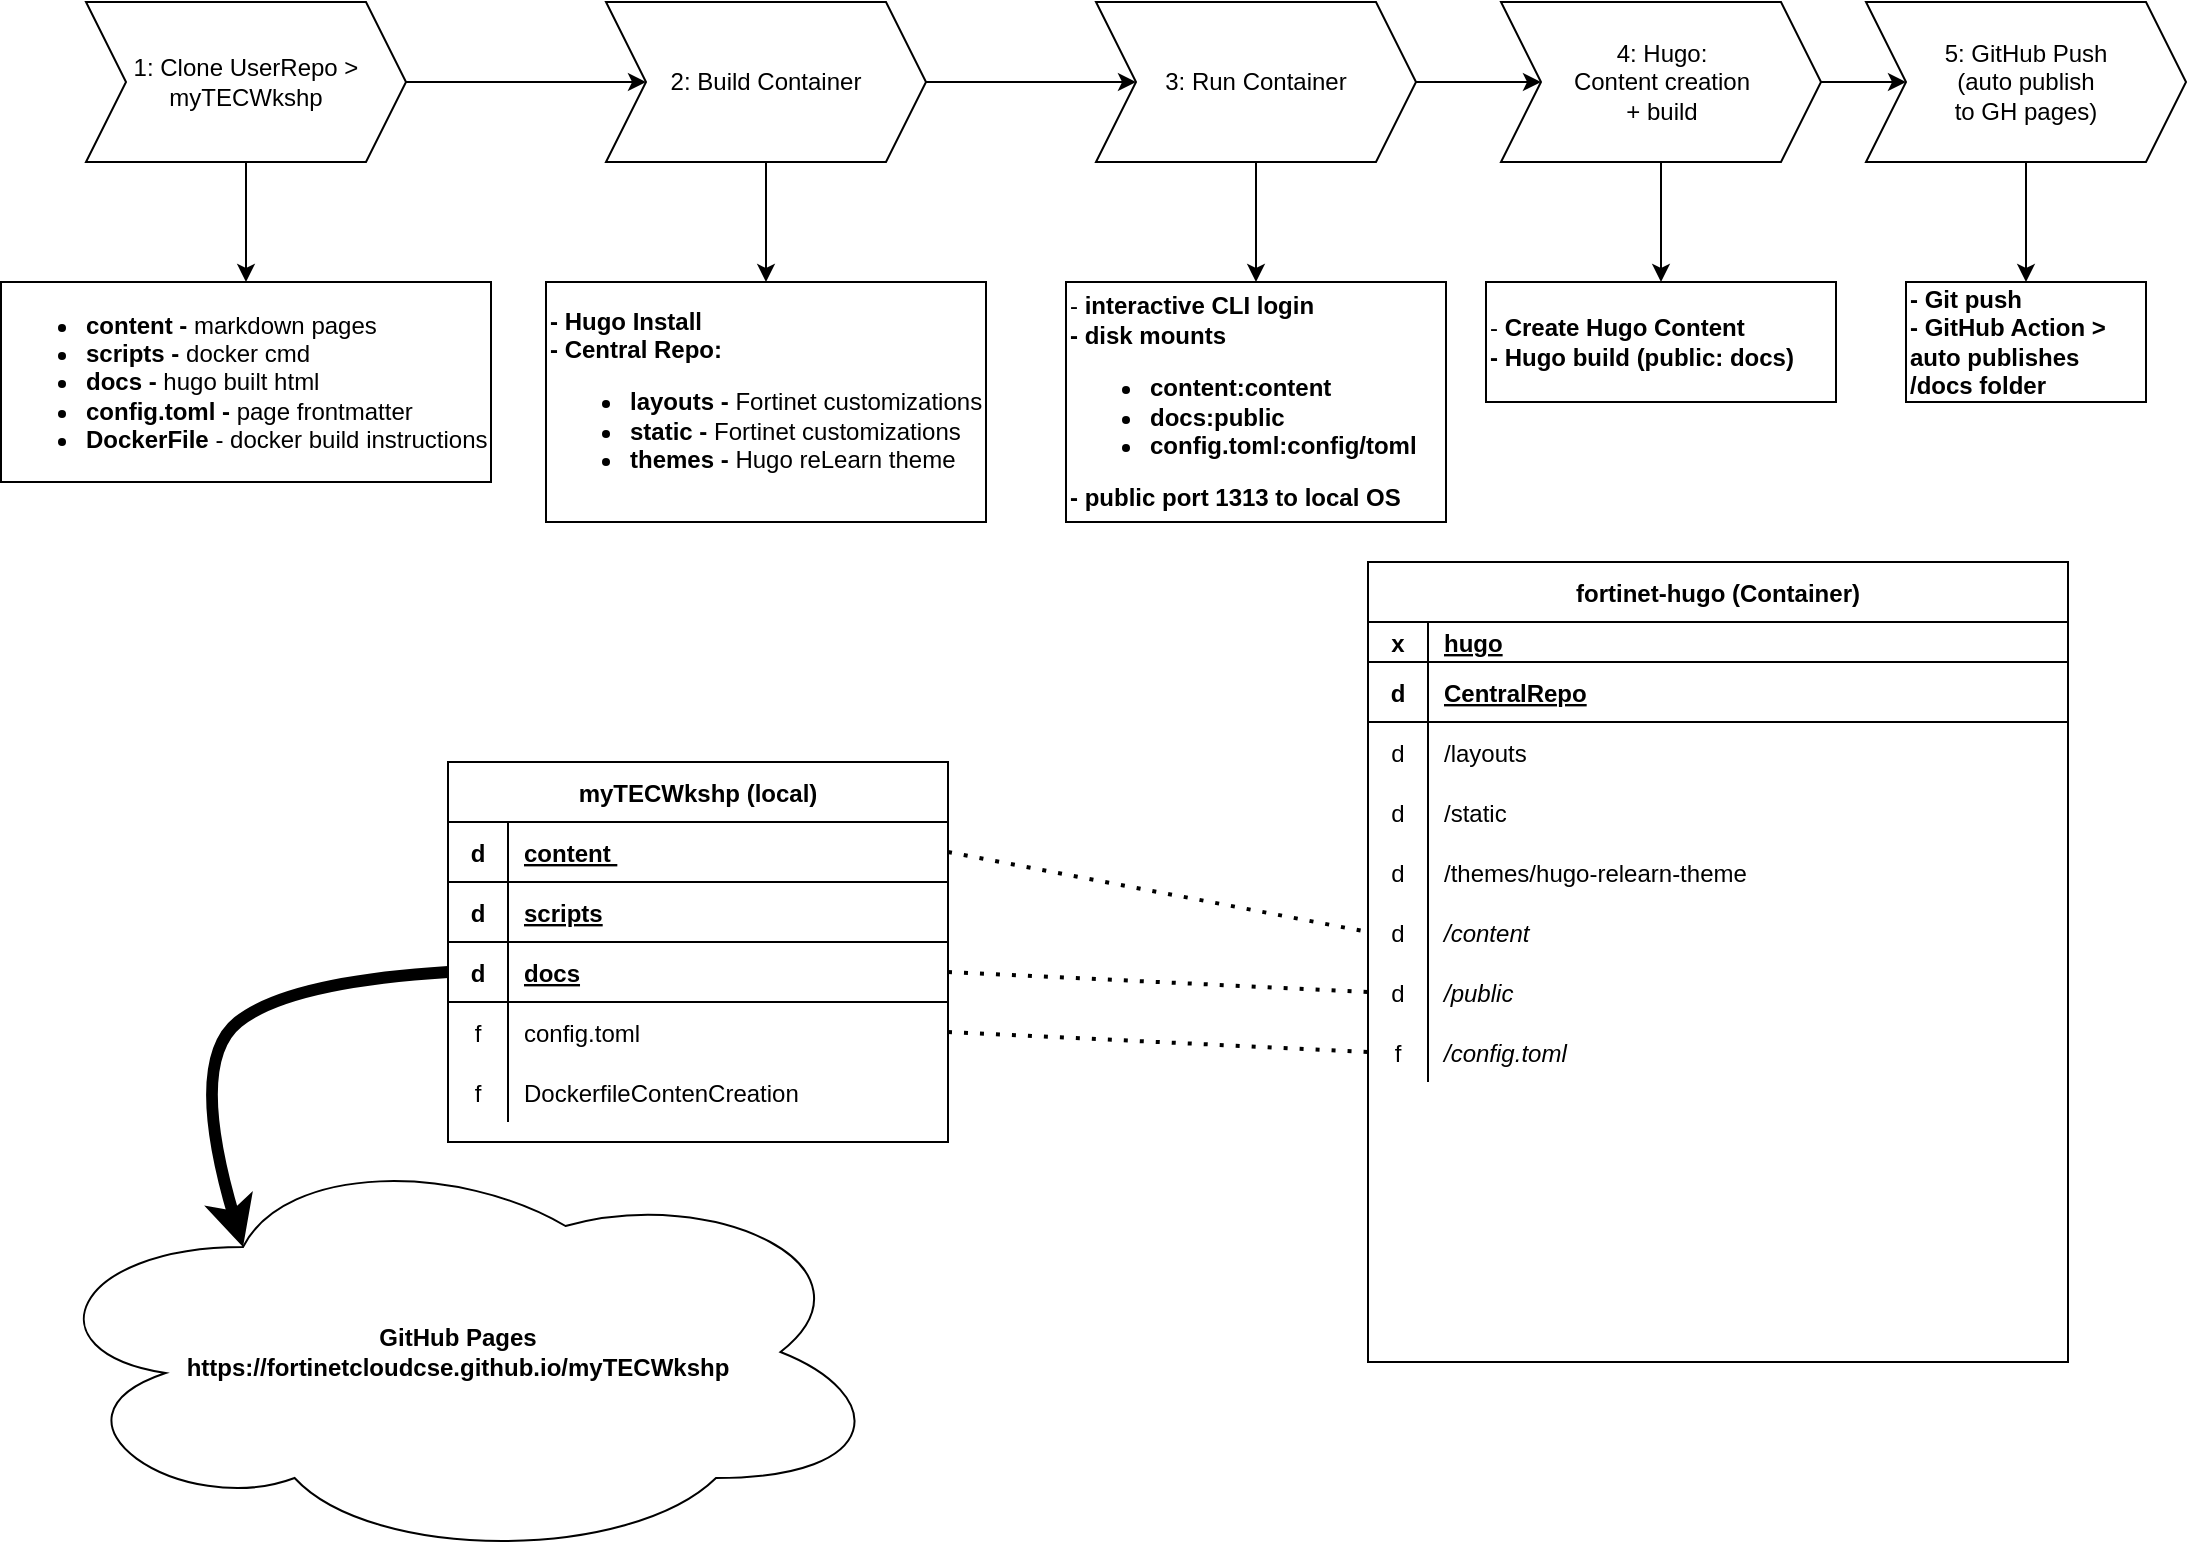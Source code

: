<mxfile version="21.2.8" type="device">
  <diagram id="R2lEEEUBdFMjLlhIrx00" name="Page-1">
    <mxGraphModel dx="1433" dy="1861" grid="1" gridSize="10" guides="1" tooltips="1" connect="1" arrows="1" fold="1" page="1" pageScale="1" pageWidth="1100" pageHeight="850" math="0" shadow="0" extFonts="Permanent Marker^https://fonts.googleapis.com/css?family=Permanent+Marker">
      <root>
        <mxCell id="0" />
        <mxCell id="1" parent="0" />
        <mxCell id="C-vyLk0tnHw3VtMMgP7b-13" value="fortinet-hugo (Container)" style="shape=table;startSize=30;container=1;collapsible=1;childLayout=tableLayout;fixedRows=1;rowLines=0;fontStyle=1;align=center;resizeLast=1;" parent="1" vertex="1">
          <mxGeometry x="690" y="320" width="350" height="400" as="geometry" />
        </mxCell>
        <mxCell id="C-vyLk0tnHw3VtMMgP7b-14" value="" style="shape=partialRectangle;collapsible=0;dropTarget=0;pointerEvents=0;fillColor=none;points=[[0,0.5],[1,0.5]];portConstraint=eastwest;top=0;left=0;right=0;bottom=1;" parent="C-vyLk0tnHw3VtMMgP7b-13" vertex="1">
          <mxGeometry y="30" width="350" height="20" as="geometry" />
        </mxCell>
        <mxCell id="C-vyLk0tnHw3VtMMgP7b-15" value="x" style="shape=partialRectangle;overflow=hidden;connectable=0;fillColor=none;top=0;left=0;bottom=0;right=0;fontStyle=1;" parent="C-vyLk0tnHw3VtMMgP7b-14" vertex="1">
          <mxGeometry width="30" height="20" as="geometry">
            <mxRectangle width="30" height="20" as="alternateBounds" />
          </mxGeometry>
        </mxCell>
        <mxCell id="C-vyLk0tnHw3VtMMgP7b-16" value="hugo" style="shape=partialRectangle;overflow=hidden;connectable=0;fillColor=none;top=0;left=0;bottom=0;right=0;align=left;spacingLeft=6;fontStyle=5;" parent="C-vyLk0tnHw3VtMMgP7b-14" vertex="1">
          <mxGeometry x="30" width="320" height="20" as="geometry">
            <mxRectangle width="320" height="20" as="alternateBounds" />
          </mxGeometry>
        </mxCell>
        <mxCell id="uD4EJLXwcY8p-qaZ7sZ1-4" value="" style="shape=partialRectangle;collapsible=0;dropTarget=0;pointerEvents=0;fillColor=none;points=[[0,0.5],[1,0.5]];portConstraint=eastwest;top=0;left=0;right=0;bottom=1;" vertex="1" parent="C-vyLk0tnHw3VtMMgP7b-13">
          <mxGeometry y="50" width="350" height="30" as="geometry" />
        </mxCell>
        <mxCell id="uD4EJLXwcY8p-qaZ7sZ1-5" value="d" style="shape=partialRectangle;overflow=hidden;connectable=0;fillColor=none;top=0;left=0;bottom=0;right=0;fontStyle=1;" vertex="1" parent="uD4EJLXwcY8p-qaZ7sZ1-4">
          <mxGeometry width="30" height="30" as="geometry">
            <mxRectangle width="30" height="30" as="alternateBounds" />
          </mxGeometry>
        </mxCell>
        <mxCell id="uD4EJLXwcY8p-qaZ7sZ1-6" value="CentralRepo" style="shape=partialRectangle;overflow=hidden;connectable=0;fillColor=none;top=0;left=0;bottom=0;right=0;align=left;spacingLeft=6;fontStyle=5;" vertex="1" parent="uD4EJLXwcY8p-qaZ7sZ1-4">
          <mxGeometry x="30" width="320" height="30" as="geometry">
            <mxRectangle width="320" height="30" as="alternateBounds" />
          </mxGeometry>
        </mxCell>
        <mxCell id="C-vyLk0tnHw3VtMMgP7b-6" value="" style="shape=partialRectangle;collapsible=0;dropTarget=0;pointerEvents=0;fillColor=none;points=[[0,0.5],[1,0.5]];portConstraint=eastwest;top=0;left=0;right=0;bottom=0;" parent="C-vyLk0tnHw3VtMMgP7b-13" vertex="1">
          <mxGeometry y="80" width="350" height="30" as="geometry" />
        </mxCell>
        <mxCell id="C-vyLk0tnHw3VtMMgP7b-7" value="d" style="shape=partialRectangle;overflow=hidden;connectable=0;fillColor=none;top=0;left=0;bottom=0;right=0;" parent="C-vyLk0tnHw3VtMMgP7b-6" vertex="1">
          <mxGeometry width="30" height="30" as="geometry">
            <mxRectangle width="30" height="30" as="alternateBounds" />
          </mxGeometry>
        </mxCell>
        <mxCell id="C-vyLk0tnHw3VtMMgP7b-8" value="/layouts" style="shape=partialRectangle;overflow=hidden;connectable=0;fillColor=none;top=0;left=0;bottom=0;right=0;align=left;spacingLeft=6;" parent="C-vyLk0tnHw3VtMMgP7b-6" vertex="1">
          <mxGeometry x="30" width="320" height="30" as="geometry">
            <mxRectangle width="320" height="30" as="alternateBounds" />
          </mxGeometry>
        </mxCell>
        <mxCell id="C-vyLk0tnHw3VtMMgP7b-9" value="" style="shape=partialRectangle;collapsible=0;dropTarget=0;pointerEvents=0;fillColor=none;points=[[0,0.5],[1,0.5]];portConstraint=eastwest;top=0;left=0;right=0;bottom=0;" parent="C-vyLk0tnHw3VtMMgP7b-13" vertex="1">
          <mxGeometry y="110" width="350" height="30" as="geometry" />
        </mxCell>
        <mxCell id="C-vyLk0tnHw3VtMMgP7b-10" value="d" style="shape=partialRectangle;overflow=hidden;connectable=0;fillColor=none;top=0;left=0;bottom=0;right=0;" parent="C-vyLk0tnHw3VtMMgP7b-9" vertex="1">
          <mxGeometry width="30" height="30" as="geometry">
            <mxRectangle width="30" height="30" as="alternateBounds" />
          </mxGeometry>
        </mxCell>
        <mxCell id="C-vyLk0tnHw3VtMMgP7b-11" value="/static" style="shape=partialRectangle;overflow=hidden;connectable=0;fillColor=none;top=0;left=0;bottom=0;right=0;align=left;spacingLeft=6;" parent="C-vyLk0tnHw3VtMMgP7b-9" vertex="1">
          <mxGeometry x="30" width="320" height="30" as="geometry">
            <mxRectangle width="320" height="30" as="alternateBounds" />
          </mxGeometry>
        </mxCell>
        <mxCell id="uD4EJLXwcY8p-qaZ7sZ1-16" value="" style="shape=partialRectangle;collapsible=0;dropTarget=0;pointerEvents=0;fillColor=none;points=[[0,0.5],[1,0.5]];portConstraint=eastwest;top=0;left=0;right=0;bottom=0;" vertex="1" parent="C-vyLk0tnHw3VtMMgP7b-13">
          <mxGeometry y="140" width="350" height="30" as="geometry" />
        </mxCell>
        <mxCell id="uD4EJLXwcY8p-qaZ7sZ1-17" value="d" style="shape=partialRectangle;overflow=hidden;connectable=0;fillColor=none;top=0;left=0;bottom=0;right=0;" vertex="1" parent="uD4EJLXwcY8p-qaZ7sZ1-16">
          <mxGeometry width="30" height="30" as="geometry">
            <mxRectangle width="30" height="30" as="alternateBounds" />
          </mxGeometry>
        </mxCell>
        <mxCell id="uD4EJLXwcY8p-qaZ7sZ1-18" value="/themes/hugo-relearn-theme" style="shape=partialRectangle;overflow=hidden;connectable=0;fillColor=none;top=0;left=0;bottom=0;right=0;align=left;spacingLeft=6;" vertex="1" parent="uD4EJLXwcY8p-qaZ7sZ1-16">
          <mxGeometry x="30" width="320" height="30" as="geometry">
            <mxRectangle width="320" height="30" as="alternateBounds" />
          </mxGeometry>
        </mxCell>
        <mxCell id="uD4EJLXwcY8p-qaZ7sZ1-24" value="" style="shape=partialRectangle;collapsible=0;dropTarget=0;pointerEvents=0;fillColor=none;points=[[0,0.5],[1,0.5]];portConstraint=eastwest;top=0;left=0;right=0;bottom=0;" vertex="1" parent="C-vyLk0tnHw3VtMMgP7b-13">
          <mxGeometry y="170" width="350" height="30" as="geometry" />
        </mxCell>
        <mxCell id="uD4EJLXwcY8p-qaZ7sZ1-25" value="d" style="shape=partialRectangle;overflow=hidden;connectable=0;fillColor=none;top=0;left=0;bottom=0;right=0;" vertex="1" parent="uD4EJLXwcY8p-qaZ7sZ1-24">
          <mxGeometry width="30" height="30" as="geometry">
            <mxRectangle width="30" height="30" as="alternateBounds" />
          </mxGeometry>
        </mxCell>
        <mxCell id="uD4EJLXwcY8p-qaZ7sZ1-26" value="/content" style="shape=partialRectangle;overflow=hidden;connectable=0;fillColor=none;top=0;left=0;bottom=0;right=0;align=left;spacingLeft=6;fontStyle=2" vertex="1" parent="uD4EJLXwcY8p-qaZ7sZ1-24">
          <mxGeometry x="30" width="320" height="30" as="geometry">
            <mxRectangle width="320" height="30" as="alternateBounds" />
          </mxGeometry>
        </mxCell>
        <mxCell id="uD4EJLXwcY8p-qaZ7sZ1-27" value="" style="shape=partialRectangle;collapsible=0;dropTarget=0;pointerEvents=0;fillColor=none;points=[[0,0.5],[1,0.5]];portConstraint=eastwest;top=0;left=0;right=0;bottom=0;" vertex="1" parent="C-vyLk0tnHw3VtMMgP7b-13">
          <mxGeometry y="200" width="350" height="30" as="geometry" />
        </mxCell>
        <mxCell id="uD4EJLXwcY8p-qaZ7sZ1-28" value="d" style="shape=partialRectangle;overflow=hidden;connectable=0;fillColor=none;top=0;left=0;bottom=0;right=0;" vertex="1" parent="uD4EJLXwcY8p-qaZ7sZ1-27">
          <mxGeometry width="30" height="30" as="geometry">
            <mxRectangle width="30" height="30" as="alternateBounds" />
          </mxGeometry>
        </mxCell>
        <mxCell id="uD4EJLXwcY8p-qaZ7sZ1-29" value="/public" style="shape=partialRectangle;overflow=hidden;connectable=0;fillColor=none;top=0;left=0;bottom=0;right=0;align=left;spacingLeft=6;fontStyle=2" vertex="1" parent="uD4EJLXwcY8p-qaZ7sZ1-27">
          <mxGeometry x="30" width="320" height="30" as="geometry">
            <mxRectangle width="320" height="30" as="alternateBounds" />
          </mxGeometry>
        </mxCell>
        <mxCell id="uD4EJLXwcY8p-qaZ7sZ1-30" value="" style="shape=partialRectangle;collapsible=0;dropTarget=0;pointerEvents=0;fillColor=none;points=[[0,0.5],[1,0.5]];portConstraint=eastwest;top=0;left=0;right=0;bottom=0;" vertex="1" parent="C-vyLk0tnHw3VtMMgP7b-13">
          <mxGeometry y="230" width="350" height="30" as="geometry" />
        </mxCell>
        <mxCell id="uD4EJLXwcY8p-qaZ7sZ1-31" value="f" style="shape=partialRectangle;overflow=hidden;connectable=0;fillColor=none;top=0;left=0;bottom=0;right=0;" vertex="1" parent="uD4EJLXwcY8p-qaZ7sZ1-30">
          <mxGeometry width="30" height="30" as="geometry">
            <mxRectangle width="30" height="30" as="alternateBounds" />
          </mxGeometry>
        </mxCell>
        <mxCell id="uD4EJLXwcY8p-qaZ7sZ1-32" value="/config.toml" style="shape=partialRectangle;overflow=hidden;connectable=0;fillColor=none;top=0;left=0;bottom=0;right=0;align=left;spacingLeft=6;fontStyle=2" vertex="1" parent="uD4EJLXwcY8p-qaZ7sZ1-30">
          <mxGeometry x="30" width="320" height="30" as="geometry">
            <mxRectangle width="320" height="30" as="alternateBounds" />
          </mxGeometry>
        </mxCell>
        <mxCell id="C-vyLk0tnHw3VtMMgP7b-23" value="myTECWkshp (local)" style="shape=table;startSize=30;container=1;collapsible=1;childLayout=tableLayout;fixedRows=1;rowLines=0;fontStyle=1;align=center;resizeLast=1;" parent="1" vertex="1">
          <mxGeometry x="230" y="420" width="250" height="190" as="geometry">
            <mxRectangle x="120" y="120" width="100" height="30" as="alternateBounds" />
          </mxGeometry>
        </mxCell>
        <mxCell id="C-vyLk0tnHw3VtMMgP7b-24" value="" style="shape=partialRectangle;collapsible=0;dropTarget=0;pointerEvents=0;fillColor=none;points=[[0,0.5],[1,0.5]];portConstraint=eastwest;top=0;left=0;right=0;bottom=1;" parent="C-vyLk0tnHw3VtMMgP7b-23" vertex="1">
          <mxGeometry y="30" width="250" height="30" as="geometry" />
        </mxCell>
        <mxCell id="C-vyLk0tnHw3VtMMgP7b-25" value="d" style="shape=partialRectangle;overflow=hidden;connectable=0;fillColor=none;top=0;left=0;bottom=0;right=0;fontStyle=1;" parent="C-vyLk0tnHw3VtMMgP7b-24" vertex="1">
          <mxGeometry width="30" height="30" as="geometry">
            <mxRectangle width="30" height="30" as="alternateBounds" />
          </mxGeometry>
        </mxCell>
        <mxCell id="C-vyLk0tnHw3VtMMgP7b-26" value="content " style="shape=partialRectangle;overflow=hidden;connectable=0;fillColor=none;top=0;left=0;bottom=0;right=0;align=left;spacingLeft=6;fontStyle=5;" parent="C-vyLk0tnHw3VtMMgP7b-24" vertex="1">
          <mxGeometry x="30" width="220" height="30" as="geometry">
            <mxRectangle width="220" height="30" as="alternateBounds" />
          </mxGeometry>
        </mxCell>
        <mxCell id="uD4EJLXwcY8p-qaZ7sZ1-7" value="" style="shape=partialRectangle;collapsible=0;dropTarget=0;pointerEvents=0;fillColor=none;points=[[0,0.5],[1,0.5]];portConstraint=eastwest;top=0;left=0;right=0;bottom=1;" vertex="1" parent="C-vyLk0tnHw3VtMMgP7b-23">
          <mxGeometry y="60" width="250" height="30" as="geometry" />
        </mxCell>
        <mxCell id="uD4EJLXwcY8p-qaZ7sZ1-8" value="d" style="shape=partialRectangle;overflow=hidden;connectable=0;fillColor=none;top=0;left=0;bottom=0;right=0;fontStyle=1;" vertex="1" parent="uD4EJLXwcY8p-qaZ7sZ1-7">
          <mxGeometry width="30" height="30" as="geometry">
            <mxRectangle width="30" height="30" as="alternateBounds" />
          </mxGeometry>
        </mxCell>
        <mxCell id="uD4EJLXwcY8p-qaZ7sZ1-9" value="scripts" style="shape=partialRectangle;overflow=hidden;connectable=0;fillColor=none;top=0;left=0;bottom=0;right=0;align=left;spacingLeft=6;fontStyle=5;" vertex="1" parent="uD4EJLXwcY8p-qaZ7sZ1-7">
          <mxGeometry x="30" width="220" height="30" as="geometry">
            <mxRectangle width="220" height="30" as="alternateBounds" />
          </mxGeometry>
        </mxCell>
        <mxCell id="uD4EJLXwcY8p-qaZ7sZ1-10" value="" style="shape=partialRectangle;collapsible=0;dropTarget=0;pointerEvents=0;fillColor=none;points=[[0,0.5],[1,0.5]];portConstraint=eastwest;top=0;left=0;right=0;bottom=1;" vertex="1" parent="C-vyLk0tnHw3VtMMgP7b-23">
          <mxGeometry y="90" width="250" height="30" as="geometry" />
        </mxCell>
        <mxCell id="uD4EJLXwcY8p-qaZ7sZ1-11" value="d" style="shape=partialRectangle;overflow=hidden;connectable=0;fillColor=none;top=0;left=0;bottom=0;right=0;fontStyle=1;" vertex="1" parent="uD4EJLXwcY8p-qaZ7sZ1-10">
          <mxGeometry width="30" height="30" as="geometry">
            <mxRectangle width="30" height="30" as="alternateBounds" />
          </mxGeometry>
        </mxCell>
        <mxCell id="uD4EJLXwcY8p-qaZ7sZ1-12" value="docs" style="shape=partialRectangle;overflow=hidden;connectable=0;fillColor=none;top=0;left=0;bottom=0;right=0;align=left;spacingLeft=6;fontStyle=5;" vertex="1" parent="uD4EJLXwcY8p-qaZ7sZ1-10">
          <mxGeometry x="30" width="220" height="30" as="geometry">
            <mxRectangle width="220" height="30" as="alternateBounds" />
          </mxGeometry>
        </mxCell>
        <mxCell id="uD4EJLXwcY8p-qaZ7sZ1-1" value="" style="shape=partialRectangle;collapsible=0;dropTarget=0;pointerEvents=0;fillColor=none;points=[[0,0.5],[1,0.5]];portConstraint=eastwest;top=0;left=0;right=0;bottom=0;" vertex="1" parent="C-vyLk0tnHw3VtMMgP7b-23">
          <mxGeometry y="120" width="250" height="30" as="geometry" />
        </mxCell>
        <mxCell id="uD4EJLXwcY8p-qaZ7sZ1-2" value="f" style="shape=partialRectangle;overflow=hidden;connectable=0;fillColor=none;top=0;left=0;bottom=0;right=0;" vertex="1" parent="uD4EJLXwcY8p-qaZ7sZ1-1">
          <mxGeometry width="30" height="30" as="geometry">
            <mxRectangle width="30" height="30" as="alternateBounds" />
          </mxGeometry>
        </mxCell>
        <mxCell id="uD4EJLXwcY8p-qaZ7sZ1-3" value="config.toml" style="shape=partialRectangle;overflow=hidden;connectable=0;fillColor=none;top=0;left=0;bottom=0;right=0;align=left;spacingLeft=6;" vertex="1" parent="uD4EJLXwcY8p-qaZ7sZ1-1">
          <mxGeometry x="30" width="220" height="30" as="geometry">
            <mxRectangle width="220" height="30" as="alternateBounds" />
          </mxGeometry>
        </mxCell>
        <mxCell id="uD4EJLXwcY8p-qaZ7sZ1-13" value="" style="shape=partialRectangle;collapsible=0;dropTarget=0;pointerEvents=0;fillColor=none;points=[[0,0.5],[1,0.5]];portConstraint=eastwest;top=0;left=0;right=0;bottom=0;" vertex="1" parent="C-vyLk0tnHw3VtMMgP7b-23">
          <mxGeometry y="150" width="250" height="30" as="geometry" />
        </mxCell>
        <mxCell id="uD4EJLXwcY8p-qaZ7sZ1-14" value="f" style="shape=partialRectangle;overflow=hidden;connectable=0;fillColor=none;top=0;left=0;bottom=0;right=0;" vertex="1" parent="uD4EJLXwcY8p-qaZ7sZ1-13">
          <mxGeometry width="30" height="30" as="geometry">
            <mxRectangle width="30" height="30" as="alternateBounds" />
          </mxGeometry>
        </mxCell>
        <mxCell id="uD4EJLXwcY8p-qaZ7sZ1-15" value="DockerfileContenCreation" style="shape=partialRectangle;overflow=hidden;connectable=0;fillColor=none;top=0;left=0;bottom=0;right=0;align=left;spacingLeft=6;" vertex="1" parent="uD4EJLXwcY8p-qaZ7sZ1-13">
          <mxGeometry x="30" width="220" height="30" as="geometry">
            <mxRectangle width="220" height="30" as="alternateBounds" />
          </mxGeometry>
        </mxCell>
        <mxCell id="uD4EJLXwcY8p-qaZ7sZ1-19" value="&lt;b&gt;GitHub Pages&lt;br&gt;https://fortinetcloudcse.github.io/myTECWkshp&lt;/b&gt;" style="ellipse;shape=cloud;whiteSpace=wrap;html=1;align=center;" vertex="1" parent="1">
          <mxGeometry x="20" y="610" width="430" height="210" as="geometry" />
        </mxCell>
        <mxCell id="uD4EJLXwcY8p-qaZ7sZ1-33" value="" style="endArrow=none;dashed=1;html=1;dashPattern=1 3;strokeWidth=2;rounded=0;entryX=0;entryY=0.5;entryDx=0;entryDy=0;exitX=1;exitY=0.5;exitDx=0;exitDy=0;" edge="1" parent="1" source="C-vyLk0tnHw3VtMMgP7b-24" target="uD4EJLXwcY8p-qaZ7sZ1-24">
          <mxGeometry width="50" height="50" relative="1" as="geometry">
            <mxPoint x="749" y="830" as="sourcePoint" />
            <mxPoint x="799" y="780" as="targetPoint" />
          </mxGeometry>
        </mxCell>
        <mxCell id="uD4EJLXwcY8p-qaZ7sZ1-34" value="" style="endArrow=none;dashed=1;html=1;dashPattern=1 3;strokeWidth=2;rounded=0;entryX=0;entryY=0.5;entryDx=0;entryDy=0;exitX=1;exitY=0.5;exitDx=0;exitDy=0;" edge="1" parent="1" source="uD4EJLXwcY8p-qaZ7sZ1-10" target="uD4EJLXwcY8p-qaZ7sZ1-27">
          <mxGeometry width="50" height="50" relative="1" as="geometry">
            <mxPoint x="519" y="395" as="sourcePoint" />
            <mxPoint x="569" y="395" as="targetPoint" />
          </mxGeometry>
        </mxCell>
        <mxCell id="uD4EJLXwcY8p-qaZ7sZ1-35" value="" style="endArrow=none;dashed=1;html=1;dashPattern=1 3;strokeWidth=2;rounded=0;entryX=0;entryY=0.5;entryDx=0;entryDy=0;exitX=1;exitY=0.5;exitDx=0;exitDy=0;" edge="1" parent="1" source="uD4EJLXwcY8p-qaZ7sZ1-1" target="uD4EJLXwcY8p-qaZ7sZ1-30">
          <mxGeometry width="50" height="50" relative="1" as="geometry">
            <mxPoint x="519" y="455" as="sourcePoint" />
            <mxPoint x="569" y="425" as="targetPoint" />
          </mxGeometry>
        </mxCell>
        <mxCell id="uD4EJLXwcY8p-qaZ7sZ1-39" value="" style="edgeStyle=orthogonalEdgeStyle;rounded=0;orthogonalLoop=1;jettySize=auto;html=1;" edge="1" parent="1" source="uD4EJLXwcY8p-qaZ7sZ1-37" target="uD4EJLXwcY8p-qaZ7sZ1-38">
          <mxGeometry relative="1" as="geometry" />
        </mxCell>
        <mxCell id="uD4EJLXwcY8p-qaZ7sZ1-41" value="" style="edgeStyle=orthogonalEdgeStyle;rounded=0;orthogonalLoop=1;jettySize=auto;html=1;" edge="1" parent="1" source="uD4EJLXwcY8p-qaZ7sZ1-37" target="uD4EJLXwcY8p-qaZ7sZ1-40">
          <mxGeometry relative="1" as="geometry" />
        </mxCell>
        <mxCell id="uD4EJLXwcY8p-qaZ7sZ1-37" value="1: Clone UserRepo &amp;gt; myTECWkshp" style="shape=step;perimeter=stepPerimeter;whiteSpace=wrap;html=1;fixedSize=1;" vertex="1" parent="1">
          <mxGeometry x="49" y="40" width="160" height="80" as="geometry" />
        </mxCell>
        <mxCell id="uD4EJLXwcY8p-qaZ7sZ1-51" value="" style="edgeStyle=orthogonalEdgeStyle;rounded=0;orthogonalLoop=1;jettySize=auto;html=1;" edge="1" parent="1" source="uD4EJLXwcY8p-qaZ7sZ1-38" target="uD4EJLXwcY8p-qaZ7sZ1-50">
          <mxGeometry relative="1" as="geometry" />
        </mxCell>
        <mxCell id="uD4EJLXwcY8p-qaZ7sZ1-38" value="2: Build Container" style="shape=step;perimeter=stepPerimeter;whiteSpace=wrap;html=1;fixedSize=1;" vertex="1" parent="1">
          <mxGeometry x="309" y="40" width="160" height="80" as="geometry" />
        </mxCell>
        <mxCell id="uD4EJLXwcY8p-qaZ7sZ1-40" value="&lt;ul&gt;&lt;li&gt;&lt;b&gt;content -&lt;/b&gt;&amp;nbsp;markdown pages&lt;/li&gt;&lt;li&gt;&lt;b&gt;scripts -&lt;/b&gt; docker cmd&lt;/li&gt;&lt;li&gt;&lt;b&gt;docs -&lt;/b&gt;&amp;nbsp;hugo built html&lt;/li&gt;&lt;li&gt;&lt;b&gt;config.toml - &lt;/b&gt;page frontmatter&lt;/li&gt;&lt;li&gt;&lt;b&gt;DockerFile&lt;/b&gt;&amp;nbsp;- docker build instructions&lt;/li&gt;&lt;/ul&gt;" style="whiteSpace=wrap;html=1;align=left;" vertex="1" parent="1">
          <mxGeometry x="6.5" y="180" width="245" height="100" as="geometry" />
        </mxCell>
        <mxCell id="uD4EJLXwcY8p-qaZ7sZ1-49" value="" style="edgeStyle=orthogonalEdgeStyle;rounded=0;orthogonalLoop=1;jettySize=auto;html=1;" edge="1" parent="1" source="uD4EJLXwcY8p-qaZ7sZ1-38" target="uD4EJLXwcY8p-qaZ7sZ1-48">
          <mxGeometry relative="1" as="geometry">
            <mxPoint x="469" y="220" as="sourcePoint" />
          </mxGeometry>
        </mxCell>
        <mxCell id="uD4EJLXwcY8p-qaZ7sZ1-48" value="&lt;b style=&quot;background-color: initial;&quot;&gt;- Hugo Install&lt;br&gt;- Central Repo:&lt;/b&gt;&lt;br&gt;&lt;ul style=&quot;&quot;&gt;&lt;li style=&quot;&quot;&gt;&lt;b style=&quot;font-weight: bold;&quot;&gt;layouts - &lt;/b&gt;Fortinet customizations&lt;/li&gt;&lt;li style=&quot;&quot;&gt;&lt;b style=&quot;border-color: var(--border-color);&quot;&gt;static - &lt;/b&gt;&lt;span style=&quot;border-color: var(--border-color);&quot;&gt;Fortinet customizations&lt;/span&gt;&lt;/li&gt;&lt;li style=&quot;&quot;&gt;&lt;b&gt;themes - &lt;/b&gt;Hugo reLearn theme&lt;/li&gt;&lt;/ul&gt;" style="whiteSpace=wrap;html=1;align=left;" vertex="1" parent="1">
          <mxGeometry x="279" y="180" width="220" height="120" as="geometry" />
        </mxCell>
        <mxCell id="uD4EJLXwcY8p-qaZ7sZ1-53" value="" style="edgeStyle=orthogonalEdgeStyle;rounded=0;orthogonalLoop=1;jettySize=auto;html=1;" edge="1" parent="1" source="uD4EJLXwcY8p-qaZ7sZ1-50" target="uD4EJLXwcY8p-qaZ7sZ1-52">
          <mxGeometry relative="1" as="geometry" />
        </mxCell>
        <mxCell id="uD4EJLXwcY8p-qaZ7sZ1-55" value="" style="edgeStyle=orthogonalEdgeStyle;rounded=0;orthogonalLoop=1;jettySize=auto;html=1;" edge="1" parent="1" source="uD4EJLXwcY8p-qaZ7sZ1-50" target="uD4EJLXwcY8p-qaZ7sZ1-54">
          <mxGeometry relative="1" as="geometry" />
        </mxCell>
        <mxCell id="uD4EJLXwcY8p-qaZ7sZ1-50" value="3: Run Container" style="shape=step;perimeter=stepPerimeter;whiteSpace=wrap;html=1;fixedSize=1;" vertex="1" parent="1">
          <mxGeometry x="554" y="40" width="160" height="80" as="geometry" />
        </mxCell>
        <mxCell id="uD4EJLXwcY8p-qaZ7sZ1-52" value="&lt;span style=&quot;background-color: initial;&quot;&gt;- &lt;b&gt;interactive CLI login&lt;/b&gt;&lt;/span&gt;&lt;br&gt;&lt;b&gt;- disk mounts&lt;/b&gt;&lt;br&gt;&lt;ul style=&quot;font-weight: bold;&quot;&gt;&lt;li&gt;&lt;b&gt;content:content&lt;/b&gt;&lt;/li&gt;&lt;li&gt;&lt;b&gt;docs:public&lt;/b&gt;&lt;/li&gt;&lt;li&gt;&lt;b&gt;config.toml:config/toml&lt;/b&gt;&lt;/li&gt;&lt;/ul&gt;&lt;b&gt;- public port 1313 to local OS&lt;br&gt;&lt;/b&gt;" style="whiteSpace=wrap;html=1;align=left;" vertex="1" parent="1">
          <mxGeometry x="539" y="180" width="190" height="120" as="geometry" />
        </mxCell>
        <mxCell id="uD4EJLXwcY8p-qaZ7sZ1-57" value="" style="edgeStyle=orthogonalEdgeStyle;rounded=0;orthogonalLoop=1;jettySize=auto;html=1;" edge="1" parent="1" source="uD4EJLXwcY8p-qaZ7sZ1-54" target="uD4EJLXwcY8p-qaZ7sZ1-56">
          <mxGeometry relative="1" as="geometry" />
        </mxCell>
        <mxCell id="uD4EJLXwcY8p-qaZ7sZ1-61" value="" style="edgeStyle=orthogonalEdgeStyle;rounded=0;orthogonalLoop=1;jettySize=auto;html=1;" edge="1" parent="1" source="uD4EJLXwcY8p-qaZ7sZ1-54" target="uD4EJLXwcY8p-qaZ7sZ1-60">
          <mxGeometry relative="1" as="geometry" />
        </mxCell>
        <mxCell id="uD4EJLXwcY8p-qaZ7sZ1-54" value="4: Hugo: &lt;br&gt;Content creation &lt;br&gt;+ build" style="shape=step;perimeter=stepPerimeter;whiteSpace=wrap;html=1;fixedSize=1;" vertex="1" parent="1">
          <mxGeometry x="756.5" y="40" width="160" height="80" as="geometry" />
        </mxCell>
        <mxCell id="uD4EJLXwcY8p-qaZ7sZ1-56" value="-&lt;b&gt; Create Hugo Content&lt;br&gt;- Hugo build (public: docs)&lt;br&gt;&lt;/b&gt;" style="whiteSpace=wrap;html=1;align=left;" vertex="1" parent="1">
          <mxGeometry x="749" y="180" width="175" height="60" as="geometry" />
        </mxCell>
        <mxCell id="uD4EJLXwcY8p-qaZ7sZ1-63" value="" style="edgeStyle=orthogonalEdgeStyle;rounded=0;orthogonalLoop=1;jettySize=auto;html=1;" edge="1" parent="1" source="uD4EJLXwcY8p-qaZ7sZ1-60" target="uD4EJLXwcY8p-qaZ7sZ1-62">
          <mxGeometry relative="1" as="geometry" />
        </mxCell>
        <mxCell id="uD4EJLXwcY8p-qaZ7sZ1-60" value="5: GitHub Push&lt;br style=&quot;border-color: var(--border-color);&quot;&gt;(auto publish &lt;br&gt;to GH pages)" style="shape=step;perimeter=stepPerimeter;whiteSpace=wrap;html=1;fixedSize=1;" vertex="1" parent="1">
          <mxGeometry x="939" y="40" width="160" height="80" as="geometry" />
        </mxCell>
        <mxCell id="uD4EJLXwcY8p-qaZ7sZ1-62" value="&lt;b&gt;- Git push&lt;br&gt;- GitHub Action &amp;gt; auto publishes /docs folder&lt;br&gt;&lt;/b&gt;" style="whiteSpace=wrap;html=1;align=left;" vertex="1" parent="1">
          <mxGeometry x="959" y="180" width="120" height="60" as="geometry" />
        </mxCell>
        <mxCell id="uD4EJLXwcY8p-qaZ7sZ1-64" value="" style="curved=1;endArrow=classic;html=1;rounded=0;exitX=0;exitY=0.5;exitDx=0;exitDy=0;entryX=0.25;entryY=0.25;entryDx=0;entryDy=0;entryPerimeter=0;strokeWidth=6;" edge="1" parent="1" source="uD4EJLXwcY8p-qaZ7sZ1-10" target="uD4EJLXwcY8p-qaZ7sZ1-19">
          <mxGeometry width="50" height="50" relative="1" as="geometry">
            <mxPoint x="520" y="510" as="sourcePoint" />
            <mxPoint x="570" y="460" as="targetPoint" />
            <Array as="points">
              <mxPoint x="150" y="530" />
              <mxPoint x="100" y="570" />
            </Array>
          </mxGeometry>
        </mxCell>
      </root>
    </mxGraphModel>
  </diagram>
</mxfile>
